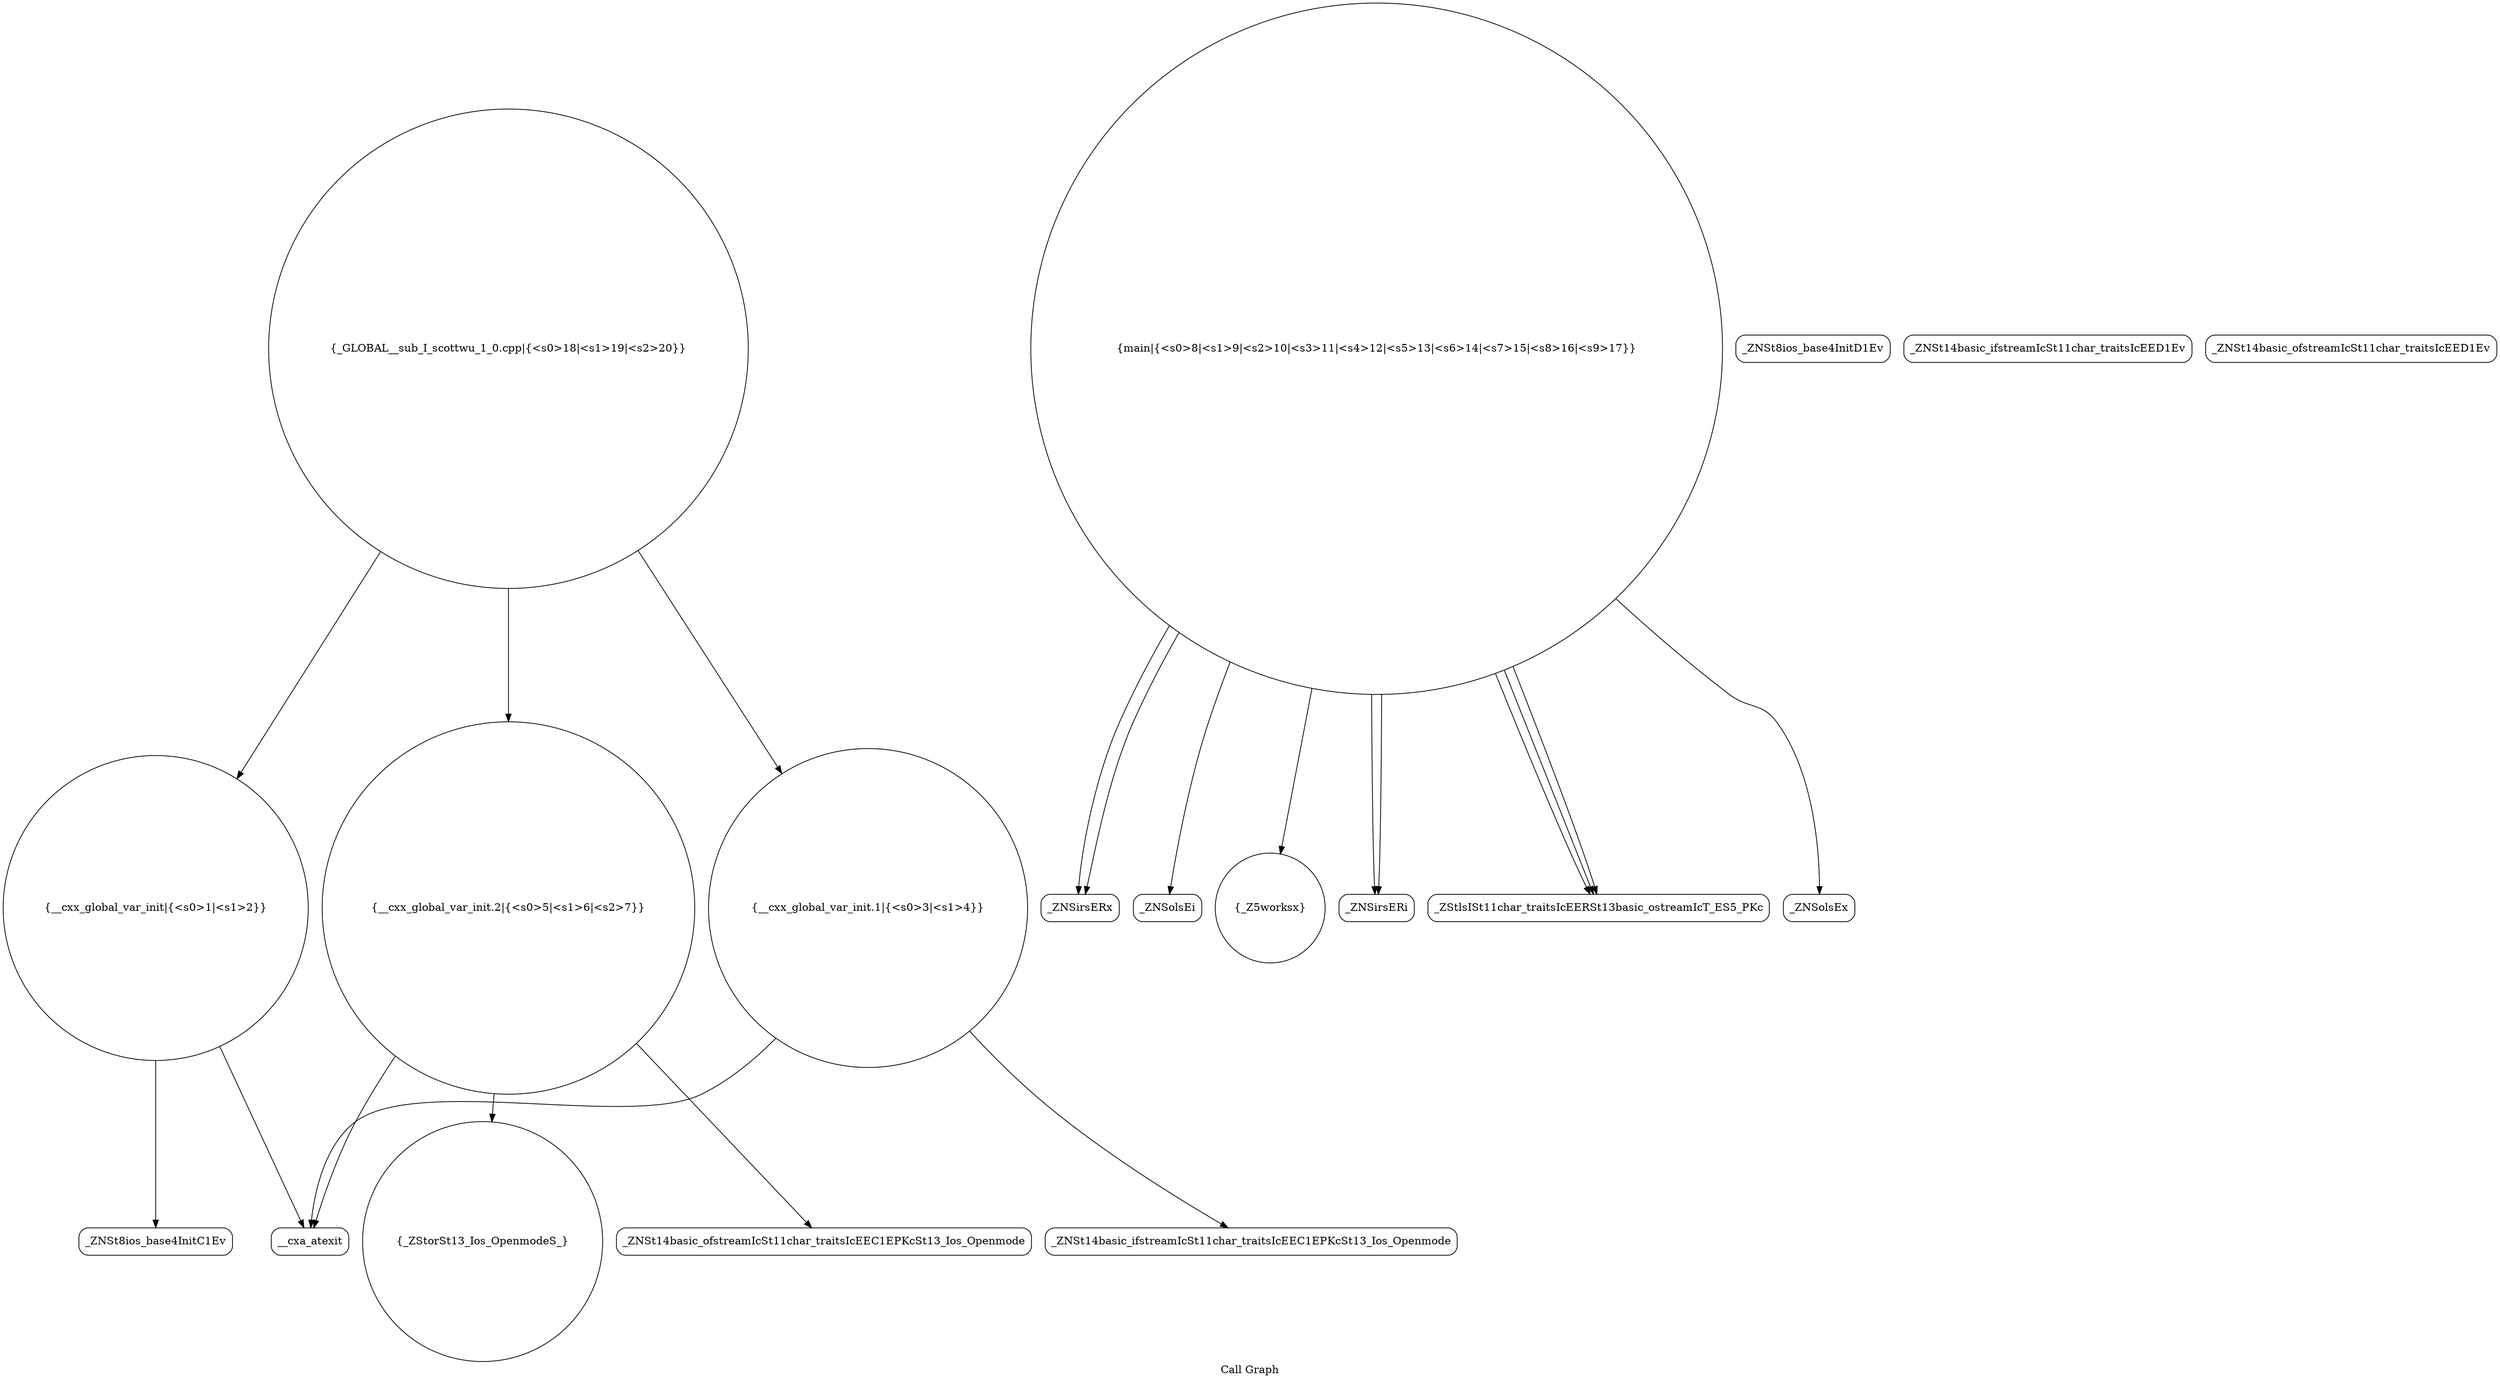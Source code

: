 digraph "Call Graph" {
	label="Call Graph";

	Node0x564d371eec70 [shape=record,shape=circle,label="{__cxx_global_var_init|{<s0>1|<s1>2}}"];
	Node0x564d371eec70:s0 -> Node0x564d371ef100[color=black];
	Node0x564d371eec70:s1 -> Node0x564d371ef200[color=black];
	Node0x564d371ef400 [shape=record,shape=circle,label="{__cxx_global_var_init.2|{<s0>5|<s1>6|<s2>7}}"];
	Node0x564d371ef400:s0 -> Node0x564d371ef480[color=black];
	Node0x564d371ef400:s1 -> Node0x564d371ef500[color=black];
	Node0x564d371ef400:s2 -> Node0x564d371ef200[color=black];
	Node0x564d371ef780 [shape=record,shape=Mrecord,label="{_ZNSirsERx}"];
	Node0x564d371ef180 [shape=record,shape=Mrecord,label="{_ZNSt8ios_base4InitD1Ev}"];
	Node0x564d371ef500 [shape=record,shape=Mrecord,label="{_ZNSt14basic_ofstreamIcSt11char_traitsIcEEC1EPKcSt13_Ios_Openmode}"];
	Node0x564d371ef880 [shape=record,shape=Mrecord,label="{_ZNSolsEi}"];
	Node0x564d371ef280 [shape=record,shape=circle,label="{__cxx_global_var_init.1|{<s0>3|<s1>4}}"];
	Node0x564d371ef280:s0 -> Node0x564d371ef300[color=black];
	Node0x564d371ef280:s1 -> Node0x564d371ef200[color=black];
	Node0x564d371ef600 [shape=record,shape=circle,label="{_Z5worksx}"];
	Node0x564d371ef980 [shape=record,shape=circle,label="{_GLOBAL__sub_I_scottwu_1_0.cpp|{<s0>18|<s1>19|<s2>20}}"];
	Node0x564d371ef980:s0 -> Node0x564d371eec70[color=black];
	Node0x564d371ef980:s1 -> Node0x564d371ef280[color=black];
	Node0x564d371ef980:s2 -> Node0x564d371ef400[color=black];
	Node0x564d371ef380 [shape=record,shape=Mrecord,label="{_ZNSt14basic_ifstreamIcSt11char_traitsIcEED1Ev}"];
	Node0x564d371ef700 [shape=record,shape=Mrecord,label="{_ZNSirsERi}"];
	Node0x564d371ef100 [shape=record,shape=Mrecord,label="{_ZNSt8ios_base4InitC1Ev}"];
	Node0x564d371ef480 [shape=record,shape=circle,label="{_ZStorSt13_Ios_OpenmodeS_}"];
	Node0x564d371ef800 [shape=record,shape=Mrecord,label="{_ZStlsISt11char_traitsIcEERSt13basic_ostreamIcT_ES5_PKc}"];
	Node0x564d371ef200 [shape=record,shape=Mrecord,label="{__cxa_atexit}"];
	Node0x564d371ef580 [shape=record,shape=Mrecord,label="{_ZNSt14basic_ofstreamIcSt11char_traitsIcEED1Ev}"];
	Node0x564d371ef900 [shape=record,shape=Mrecord,label="{_ZNSolsEx}"];
	Node0x564d371ef300 [shape=record,shape=Mrecord,label="{_ZNSt14basic_ifstreamIcSt11char_traitsIcEEC1EPKcSt13_Ios_Openmode}"];
	Node0x564d371ef680 [shape=record,shape=circle,label="{main|{<s0>8|<s1>9|<s2>10|<s3>11|<s4>12|<s5>13|<s6>14|<s7>15|<s8>16|<s9>17}}"];
	Node0x564d371ef680:s0 -> Node0x564d371ef700[color=black];
	Node0x564d371ef680:s1 -> Node0x564d371ef700[color=black];
	Node0x564d371ef680:s2 -> Node0x564d371ef780[color=black];
	Node0x564d371ef680:s3 -> Node0x564d371ef780[color=black];
	Node0x564d371ef680:s4 -> Node0x564d371ef600[color=black];
	Node0x564d371ef680:s5 -> Node0x564d371ef800[color=black];
	Node0x564d371ef680:s6 -> Node0x564d371ef880[color=black];
	Node0x564d371ef680:s7 -> Node0x564d371ef800[color=black];
	Node0x564d371ef680:s8 -> Node0x564d371ef900[color=black];
	Node0x564d371ef680:s9 -> Node0x564d371ef800[color=black];
}
